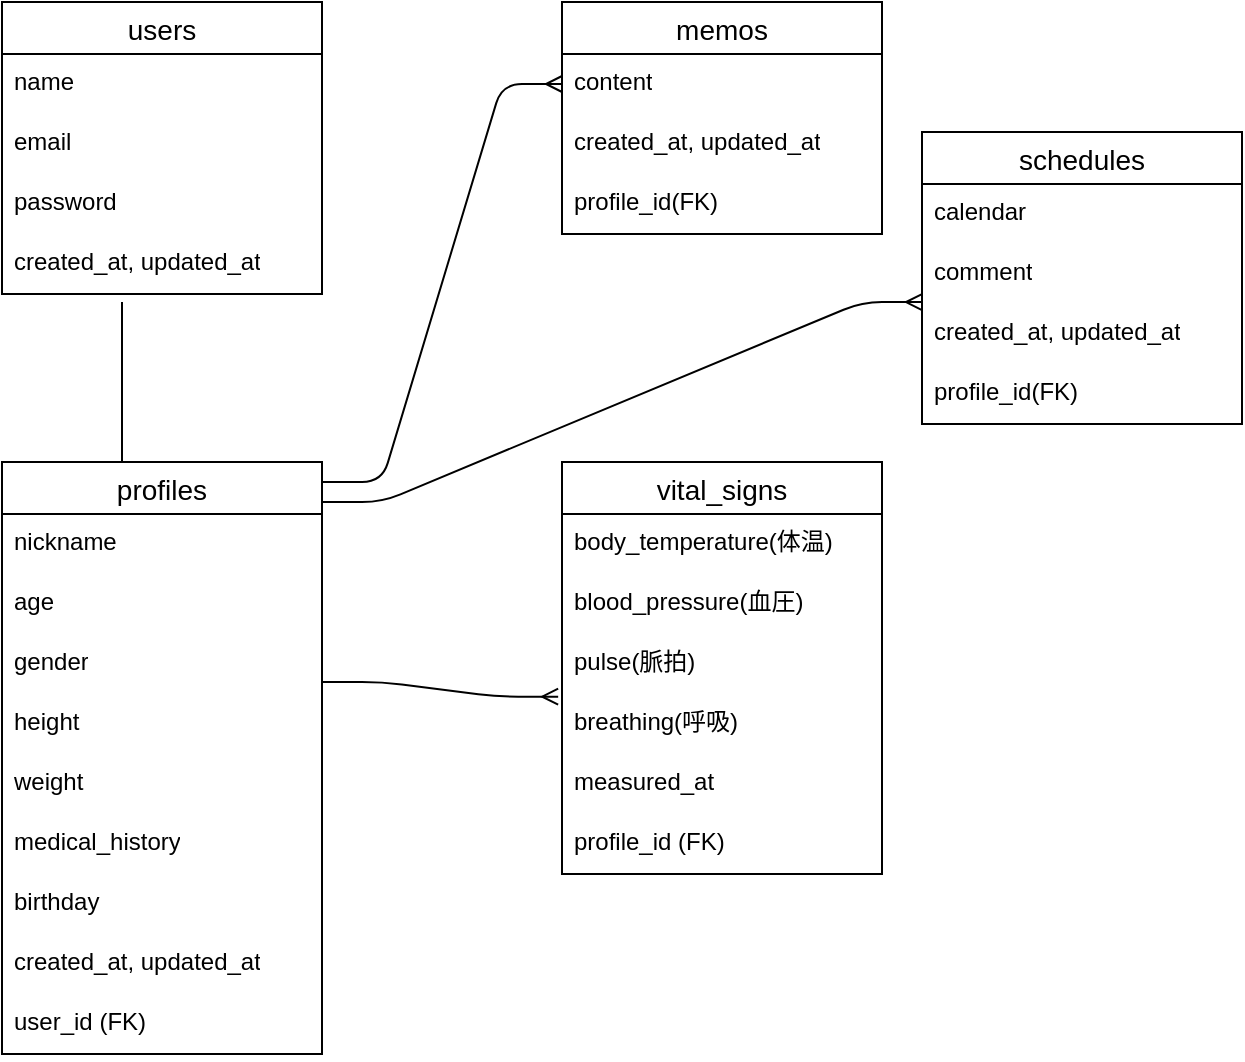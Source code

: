 <mxfile>
    <diagram id="1ZkmDvGIBrbWQ5js-GTZ" name="ページ1">
        <mxGraphModel dx="816" dy="419" grid="1" gridSize="10" guides="1" tooltips="1" connect="1" arrows="1" fold="1" page="1" pageScale="1" pageWidth="827" pageHeight="1169" math="0" shadow="0">
            <root>
                <mxCell id="0"/>
                <mxCell id="1" parent="0"/>
                <mxCell id="2" value="users" style="swimlane;fontStyle=0;childLayout=stackLayout;horizontal=1;startSize=26;horizontalStack=0;resizeParent=1;resizeParentMax=0;resizeLast=0;collapsible=1;marginBottom=0;align=center;fontSize=14;" parent="1" vertex="1">
                    <mxGeometry x="60" y="410" width="160" height="146" as="geometry"/>
                </mxCell>
                <mxCell id="3" value="name" style="text;strokeColor=none;fillColor=none;spacingLeft=4;spacingRight=4;overflow=hidden;rotatable=0;points=[[0,0.5],[1,0.5]];portConstraint=eastwest;fontSize=12;whiteSpace=wrap;html=1;" parent="2" vertex="1">
                    <mxGeometry y="26" width="160" height="30" as="geometry"/>
                </mxCell>
                <mxCell id="4" value="email" style="text;strokeColor=none;fillColor=none;spacingLeft=4;spacingRight=4;overflow=hidden;rotatable=0;points=[[0,0.5],[1,0.5]];portConstraint=eastwest;fontSize=12;whiteSpace=wrap;html=1;" parent="2" vertex="1">
                    <mxGeometry y="56" width="160" height="30" as="geometry"/>
                </mxCell>
                <mxCell id="5" value="password" style="text;strokeColor=none;fillColor=none;spacingLeft=4;spacingRight=4;overflow=hidden;rotatable=0;points=[[0,0.5],[1,0.5]];portConstraint=eastwest;fontSize=12;whiteSpace=wrap;html=1;" parent="2" vertex="1">
                    <mxGeometry y="86" width="160" height="30" as="geometry"/>
                </mxCell>
                <mxCell id="6" value="created_at, updated_at" style="text;strokeColor=none;fillColor=none;spacingLeft=4;spacingRight=4;overflow=hidden;rotatable=0;points=[[0,0.5],[1,0.5]];portConstraint=eastwest;fontSize=12;whiteSpace=wrap;html=1;" vertex="1" parent="2">
                    <mxGeometry y="116" width="160" height="30" as="geometry"/>
                </mxCell>
                <mxCell id="7" value="profiles" style="swimlane;fontStyle=0;childLayout=stackLayout;horizontal=1;startSize=26;horizontalStack=0;resizeParent=1;resizeParentMax=0;resizeLast=0;collapsible=1;marginBottom=0;align=center;fontSize=14;" vertex="1" parent="1">
                    <mxGeometry x="60" y="640" width="160" height="296" as="geometry"/>
                </mxCell>
                <mxCell id="8" value="nickname" style="text;strokeColor=none;fillColor=none;spacingLeft=4;spacingRight=4;overflow=hidden;rotatable=0;points=[[0,0.5],[1,0.5]];portConstraint=eastwest;fontSize=12;whiteSpace=wrap;html=1;" vertex="1" parent="7">
                    <mxGeometry y="26" width="160" height="30" as="geometry"/>
                </mxCell>
                <mxCell id="9" value="age" style="text;strokeColor=none;fillColor=none;spacingLeft=4;spacingRight=4;overflow=hidden;rotatable=0;points=[[0,0.5],[1,0.5]];portConstraint=eastwest;fontSize=12;whiteSpace=wrap;html=1;" vertex="1" parent="7">
                    <mxGeometry y="56" width="160" height="30" as="geometry"/>
                </mxCell>
                <mxCell id="10" value="gender" style="text;strokeColor=none;fillColor=none;spacingLeft=4;spacingRight=4;overflow=hidden;rotatable=0;points=[[0,0.5],[1,0.5]];portConstraint=eastwest;fontSize=12;whiteSpace=wrap;html=1;" vertex="1" parent="7">
                    <mxGeometry y="86" width="160" height="30" as="geometry"/>
                </mxCell>
                <mxCell id="11" value="height" style="text;strokeColor=none;fillColor=none;spacingLeft=4;spacingRight=4;overflow=hidden;rotatable=0;points=[[0,0.5],[1,0.5]];portConstraint=eastwest;fontSize=12;whiteSpace=wrap;html=1;" vertex="1" parent="7">
                    <mxGeometry y="116" width="160" height="30" as="geometry"/>
                </mxCell>
                <mxCell id="14" value="weight" style="text;strokeColor=none;fillColor=none;spacingLeft=4;spacingRight=4;overflow=hidden;rotatable=0;points=[[0,0.5],[1,0.5]];portConstraint=eastwest;fontSize=12;whiteSpace=wrap;html=1;" vertex="1" parent="7">
                    <mxGeometry y="146" width="160" height="30" as="geometry"/>
                </mxCell>
                <mxCell id="15" value="medical_history" style="text;strokeColor=none;fillColor=none;spacingLeft=4;spacingRight=4;overflow=hidden;rotatable=0;points=[[0,0.5],[1,0.5]];portConstraint=eastwest;fontSize=12;whiteSpace=wrap;html=1;" vertex="1" parent="7">
                    <mxGeometry y="176" width="160" height="30" as="geometry"/>
                </mxCell>
                <mxCell id="13" value="birthday" style="text;strokeColor=none;fillColor=none;spacingLeft=4;spacingRight=4;overflow=hidden;rotatable=0;points=[[0,0.5],[1,0.5]];portConstraint=eastwest;fontSize=12;whiteSpace=wrap;html=1;" vertex="1" parent="7">
                    <mxGeometry y="206" width="160" height="30" as="geometry"/>
                </mxCell>
                <mxCell id="12" value="&lt;span style=&quot;color: rgb(0, 0, 0);&quot;&gt;created_at, updated_at&lt;/span&gt;" style="text;strokeColor=none;fillColor=none;spacingLeft=4;spacingRight=4;overflow=hidden;rotatable=0;points=[[0,0.5],[1,0.5]];portConstraint=eastwest;fontSize=12;whiteSpace=wrap;html=1;" vertex="1" parent="7">
                    <mxGeometry y="236" width="160" height="30" as="geometry"/>
                </mxCell>
                <mxCell id="16" value="user_id (FK)" style="text;strokeColor=none;fillColor=none;spacingLeft=4;spacingRight=4;overflow=hidden;rotatable=0;points=[[0,0.5],[1,0.5]];portConstraint=eastwest;fontSize=12;whiteSpace=wrap;html=1;" vertex="1" parent="7">
                    <mxGeometry y="266" width="160" height="30" as="geometry"/>
                </mxCell>
                <mxCell id="saVUFLFCf4M26UN9byNT-16" value="vital_signs" style="swimlane;fontStyle=0;childLayout=stackLayout;horizontal=1;startSize=26;horizontalStack=0;resizeParent=1;resizeParentMax=0;resizeLast=0;collapsible=1;marginBottom=0;align=center;fontSize=14;" vertex="1" parent="1">
                    <mxGeometry x="340" y="640" width="160" height="206" as="geometry"/>
                </mxCell>
                <mxCell id="saVUFLFCf4M26UN9byNT-17" value="body_temperature(体温)" style="text;strokeColor=none;fillColor=none;spacingLeft=4;spacingRight=4;overflow=hidden;rotatable=0;points=[[0,0.5],[1,0.5]];portConstraint=eastwest;fontSize=12;whiteSpace=wrap;html=1;" vertex="1" parent="saVUFLFCf4M26UN9byNT-16">
                    <mxGeometry y="26" width="160" height="30" as="geometry"/>
                </mxCell>
                <mxCell id="saVUFLFCf4M26UN9byNT-18" value="blood_pressure(血圧)" style="text;strokeColor=none;fillColor=none;spacingLeft=4;spacingRight=4;overflow=hidden;rotatable=0;points=[[0,0.5],[1,0.5]];portConstraint=eastwest;fontSize=12;whiteSpace=wrap;html=1;" vertex="1" parent="saVUFLFCf4M26UN9byNT-16">
                    <mxGeometry y="56" width="160" height="30" as="geometry"/>
                </mxCell>
                <mxCell id="saVUFLFCf4M26UN9byNT-19" value="pulse(脈拍)" style="text;strokeColor=none;fillColor=none;spacingLeft=4;spacingRight=4;overflow=hidden;rotatable=0;points=[[0,0.5],[1,0.5]];portConstraint=eastwest;fontSize=12;whiteSpace=wrap;html=1;" vertex="1" parent="saVUFLFCf4M26UN9byNT-16">
                    <mxGeometry y="86" width="160" height="30" as="geometry"/>
                </mxCell>
                <mxCell id="saVUFLFCf4M26UN9byNT-20" value="breathing(呼吸)" style="text;strokeColor=none;fillColor=none;spacingLeft=4;spacingRight=4;overflow=hidden;rotatable=0;points=[[0,0.5],[1,0.5]];portConstraint=eastwest;fontSize=12;whiteSpace=wrap;html=1;" vertex="1" parent="saVUFLFCf4M26UN9byNT-16">
                    <mxGeometry y="116" width="160" height="30" as="geometry"/>
                </mxCell>
                <mxCell id="saVUFLFCf4M26UN9byNT-22" value="measured_at" style="text;strokeColor=none;fillColor=none;spacingLeft=4;spacingRight=4;overflow=hidden;rotatable=0;points=[[0,0.5],[1,0.5]];portConstraint=eastwest;fontSize=12;whiteSpace=wrap;html=1;" vertex="1" parent="saVUFLFCf4M26UN9byNT-16">
                    <mxGeometry y="146" width="160" height="30" as="geometry"/>
                </mxCell>
                <mxCell id="saVUFLFCf4M26UN9byNT-23" value="profile_id (FK)" style="text;strokeColor=none;fillColor=none;spacingLeft=4;spacingRight=4;overflow=hidden;rotatable=0;points=[[0,0.5],[1,0.5]];portConstraint=eastwest;fontSize=12;whiteSpace=wrap;html=1;" vertex="1" parent="saVUFLFCf4M26UN9byNT-16">
                    <mxGeometry y="176" width="160" height="30" as="geometry"/>
                </mxCell>
                <mxCell id="saVUFLFCf4M26UN9byNT-25" value="memos" style="swimlane;fontStyle=0;childLayout=stackLayout;horizontal=1;startSize=26;horizontalStack=0;resizeParent=1;resizeParentMax=0;resizeLast=0;collapsible=1;marginBottom=0;align=center;fontSize=14;" vertex="1" parent="1">
                    <mxGeometry x="340" y="410" width="160" height="116" as="geometry"/>
                </mxCell>
                <mxCell id="saVUFLFCf4M26UN9byNT-27" value="content" style="text;strokeColor=none;fillColor=none;spacingLeft=4;spacingRight=4;overflow=hidden;rotatable=0;points=[[0,0.5],[1,0.5]];portConstraint=eastwest;fontSize=12;whiteSpace=wrap;html=1;" vertex="1" parent="saVUFLFCf4M26UN9byNT-25">
                    <mxGeometry y="26" width="160" height="30" as="geometry"/>
                </mxCell>
                <mxCell id="saVUFLFCf4M26UN9byNT-28" value="&lt;span style=&quot;color: rgb(0, 0, 0);&quot;&gt;created_at, updated_at&lt;/span&gt;" style="text;strokeColor=none;fillColor=none;spacingLeft=4;spacingRight=4;overflow=hidden;rotatable=0;points=[[0,0.5],[1,0.5]];portConstraint=eastwest;fontSize=12;whiteSpace=wrap;html=1;" vertex="1" parent="saVUFLFCf4M26UN9byNT-25">
                    <mxGeometry y="56" width="160" height="30" as="geometry"/>
                </mxCell>
                <mxCell id="saVUFLFCf4M26UN9byNT-26" value="profile_id(FK)" style="text;strokeColor=none;fillColor=none;spacingLeft=4;spacingRight=4;overflow=hidden;rotatable=0;points=[[0,0.5],[1,0.5]];portConstraint=eastwest;fontSize=12;whiteSpace=wrap;html=1;" vertex="1" parent="saVUFLFCf4M26UN9byNT-25">
                    <mxGeometry y="86" width="160" height="30" as="geometry"/>
                </mxCell>
                <mxCell id="saVUFLFCf4M26UN9byNT-29" value="schedules" style="swimlane;fontStyle=0;childLayout=stackLayout;horizontal=1;startSize=26;horizontalStack=0;resizeParent=1;resizeParentMax=0;resizeLast=0;collapsible=1;marginBottom=0;align=center;fontSize=14;" vertex="1" parent="1">
                    <mxGeometry x="520" y="475" width="160" height="146" as="geometry"/>
                </mxCell>
                <mxCell id="saVUFLFCf4M26UN9byNT-30" value="calendar" style="text;strokeColor=none;fillColor=none;spacingLeft=4;spacingRight=4;overflow=hidden;rotatable=0;points=[[0,0.5],[1,0.5]];portConstraint=eastwest;fontSize=12;whiteSpace=wrap;html=1;" vertex="1" parent="saVUFLFCf4M26UN9byNT-29">
                    <mxGeometry y="26" width="160" height="30" as="geometry"/>
                </mxCell>
                <mxCell id="saVUFLFCf4M26UN9byNT-31" value="comment" style="text;strokeColor=none;fillColor=none;spacingLeft=4;spacingRight=4;overflow=hidden;rotatable=0;points=[[0,0.5],[1,0.5]];portConstraint=eastwest;fontSize=12;whiteSpace=wrap;html=1;" vertex="1" parent="saVUFLFCf4M26UN9byNT-29">
                    <mxGeometry y="56" width="160" height="30" as="geometry"/>
                </mxCell>
                <mxCell id="saVUFLFCf4M26UN9byNT-32" value="&lt;span style=&quot;color: rgb(0, 0, 0);&quot;&gt;created_at, updated_at&lt;/span&gt;" style="text;strokeColor=none;fillColor=none;spacingLeft=4;spacingRight=4;overflow=hidden;rotatable=0;points=[[0,0.5],[1,0.5]];portConstraint=eastwest;fontSize=12;whiteSpace=wrap;html=1;" vertex="1" parent="saVUFLFCf4M26UN9byNT-29">
                    <mxGeometry y="86" width="160" height="30" as="geometry"/>
                </mxCell>
                <mxCell id="saVUFLFCf4M26UN9byNT-33" value="profile_id(FK)" style="text;strokeColor=none;fillColor=none;spacingLeft=4;spacingRight=4;overflow=hidden;rotatable=0;points=[[0,0.5],[1,0.5]];portConstraint=eastwest;fontSize=12;whiteSpace=wrap;html=1;" vertex="1" parent="saVUFLFCf4M26UN9byNT-29">
                    <mxGeometry y="116" width="160" height="30" as="geometry"/>
                </mxCell>
                <mxCell id="saVUFLFCf4M26UN9byNT-34" value="" style="endArrow=none;html=1;rounded=0;entryX=0.375;entryY=0;entryDx=0;entryDy=0;entryPerimeter=0;" edge="1" parent="1" target="7">
                    <mxGeometry relative="1" as="geometry">
                        <mxPoint x="120" y="560" as="sourcePoint"/>
                        <mxPoint x="280" y="560" as="targetPoint"/>
                        <Array as="points">
                            <mxPoint x="120" y="600"/>
                        </Array>
                    </mxGeometry>
                </mxCell>
                <mxCell id="saVUFLFCf4M26UN9byNT-35" value="" style="edgeStyle=entityRelationEdgeStyle;fontSize=12;html=1;endArrow=ERmany;entryX=-0.012;entryY=0.044;entryDx=0;entryDy=0;entryPerimeter=0;" edge="1" parent="1" target="saVUFLFCf4M26UN9byNT-20">
                    <mxGeometry width="100" height="100" relative="1" as="geometry">
                        <mxPoint x="220" y="750" as="sourcePoint"/>
                        <mxPoint x="330" y="758" as="targetPoint"/>
                    </mxGeometry>
                </mxCell>
                <mxCell id="saVUFLFCf4M26UN9byNT-37" value="" style="edgeStyle=entityRelationEdgeStyle;fontSize=12;html=1;endArrow=ERmany;entryX=0;entryY=0.967;entryDx=0;entryDy=0;entryPerimeter=0;" edge="1" parent="1" target="saVUFLFCf4M26UN9byNT-31">
                    <mxGeometry width="100" height="100" relative="1" as="geometry">
                        <mxPoint x="220" y="660" as="sourcePoint"/>
                        <mxPoint x="320" y="560" as="targetPoint"/>
                    </mxGeometry>
                </mxCell>
                <mxCell id="saVUFLFCf4M26UN9byNT-38" value="" style="edgeStyle=entityRelationEdgeStyle;fontSize=12;html=1;endArrow=ERmany;entryX=0;entryY=0.5;entryDx=0;entryDy=0;" edge="1" parent="1" target="saVUFLFCf4M26UN9byNT-27">
                    <mxGeometry width="100" height="100" relative="1" as="geometry">
                        <mxPoint x="220" y="650" as="sourcePoint"/>
                        <mxPoint x="320" y="550" as="targetPoint"/>
                    </mxGeometry>
                </mxCell>
            </root>
        </mxGraphModel>
    </diagram>
</mxfile>